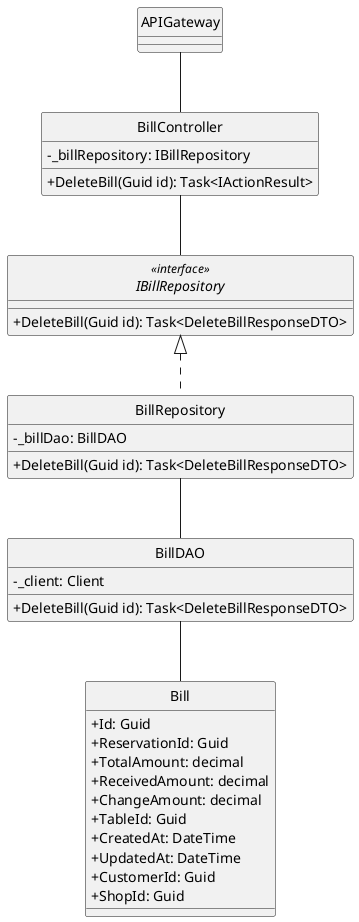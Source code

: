 @startuml
hide circle
skinparam classAttributeIconSize 0

class APIGateway {
}

class BillController {
    - _billRepository: IBillRepository
    + DeleteBill(Guid id): Task<IActionResult>
}

interface IBillRepository<<interface>> {
    + DeleteBill(Guid id): Task<DeleteBillResponseDTO>
}

class BillRepository {
    - _billDao: BillDAO
    + DeleteBill(Guid id): Task<DeleteBillResponseDTO>
}

class BillDAO {
    - _client: Client
    + DeleteBill(Guid id): Task<DeleteBillResponseDTO>
}


class Bill {
    + Id: Guid
    + ReservationId: Guid
    + TotalAmount: decimal
    + ReceivedAmount: decimal
    + ChangeAmount: decimal
    + TableId: Guid
    + CreatedAt: DateTime
    + UpdatedAt: DateTime
    + CustomerId: Guid
    + ShopId: Guid
}

APIGateway -- BillController

BillController -- IBillRepository

IBillRepository <|.. BillRepository

BillRepository -- BillDAO

BillDAO -- Bill

@enduml
